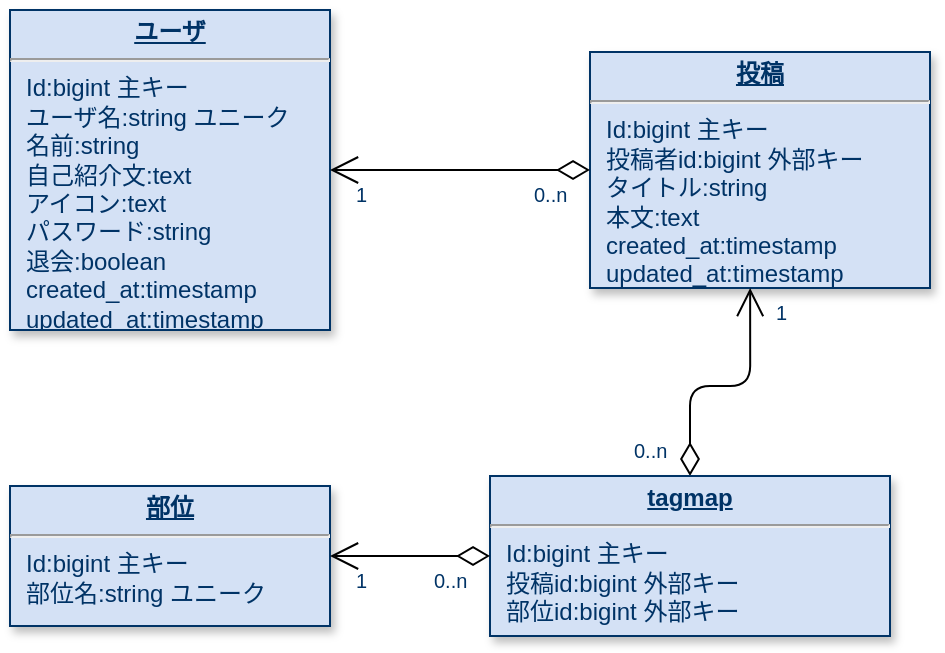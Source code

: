 <mxfile version="11.1.4" type="device"><diagram name="Page-1" id="efa7a0a1-bf9b-a30e-e6df-94a7791c09e9"><mxGraphModel dx="356" dy="685" grid="1" gridSize="10" guides="1" tooltips="1" connect="1" arrows="1" fold="1" page="1" pageScale="1" pageWidth="826" pageHeight="1169" background="#ffffff" math="0" shadow="0"><root><mxCell id="0"/><mxCell id="1" parent="0"/><mxCell id="22" value="&lt;p style=&quot;margin: 0px ; margin-top: 4px ; text-align: center ; text-decoration: underline&quot;&gt;&lt;b&gt;ユーザ&lt;/b&gt;&lt;/p&gt;&lt;hr&gt;&lt;p style=&quot;margin: 0px ; margin-left: 8px&quot;&gt;Id:bigint 主キー&lt;/p&gt;&lt;p style=&quot;margin: 0px ; margin-left: 8px&quot;&gt;ユーザ名:string ユニーク&lt;/p&gt;&lt;p style=&quot;margin: 0px ; margin-left: 8px&quot;&gt;名前:string&lt;/p&gt;&lt;p style=&quot;margin: 0px ; margin-left: 8px&quot;&gt;自己紹介文:text&lt;/p&gt;&lt;p style=&quot;margin: 0px ; margin-left: 8px&quot;&gt;アイコン:text&lt;/p&gt;&lt;p style=&quot;margin: 0px ; margin-left: 8px&quot;&gt;パスワード:string&lt;/p&gt;&lt;p style=&quot;margin: 0px ; margin-left: 8px&quot;&gt;退会:boolean&lt;/p&gt;&lt;p style=&quot;margin: 0px ; margin-left: 8px&quot;&gt;created_at:timestamp&lt;/p&gt;&lt;p style=&quot;margin: 0px ; margin-left: 8px&quot;&gt;updated_at:timestamp&lt;/p&gt;&lt;p style=&quot;margin: 0px ; margin-left: 8px&quot;&gt;&lt;br&gt;&lt;/p&gt;" style="verticalAlign=top;align=left;overflow=fill;fontSize=12;fontFamily=Helvetica;html=1;strokeColor=#003366;shadow=1;fillColor=#D4E1F5;fontColor=#003366" parent="1" vertex="1"><mxGeometry x="1020" y="52" width="160" height="160" as="geometry"/></mxCell><mxCell id="27" value="&lt;p style=&quot;margin: 0px ; margin-top: 4px ; text-align: center ; text-decoration: underline&quot;&gt;&lt;b&gt;投稿&lt;/b&gt;&lt;/p&gt;&lt;hr&gt;&lt;p style=&quot;margin: 0px ; margin-left: 8px&quot;&gt;Id:bigint 主キー&lt;br&gt;&lt;/p&gt;&lt;p style=&quot;margin: 0px ; margin-left: 8px&quot;&gt;投稿者id:bigint 外部キー&lt;/p&gt;&lt;p style=&quot;margin: 0px ; margin-left: 8px&quot;&gt;タイトル:string&lt;/p&gt;&lt;p style=&quot;margin: 0px ; margin-left: 8px&quot;&gt;本文:text&lt;/p&gt;&lt;p style=&quot;margin: 0px 0px 0px 8px&quot;&gt;created_at:timestamp&lt;/p&gt;&lt;p style=&quot;margin: 0px 0px 0px 8px&quot;&gt;updated_at:timestamp&lt;/p&gt;&lt;p style=&quot;margin: 0px ; margin-left: 8px&quot;&gt;&lt;br&gt;&lt;/p&gt;" style="verticalAlign=top;align=left;overflow=fill;fontSize=12;fontFamily=Helvetica;html=1;strokeColor=#003366;shadow=1;fillColor=#D4E1F5;fontColor=#003366" parent="1" vertex="1"><mxGeometry x="1310" y="73" width="170" height="118" as="geometry"/></mxCell><mxCell id="84" value="" style="endArrow=open;endSize=12;startArrow=diamondThin;startSize=14;startFill=0;edgeStyle=orthogonalEdgeStyle" parent="1" source="27" target="22" edge="1"><mxGeometry x="1529.36" y="-220" as="geometry"><mxPoint x="1529.36" y="-220" as="sourcePoint"/><mxPoint x="1689.36" y="-220" as="targetPoint"/></mxGeometry></mxCell><mxCell id="85" value="0..n" style="resizable=0;align=left;verticalAlign=top;labelBackgroundColor=#ffffff;fontSize=10;strokeColor=#003366;shadow=1;fillColor=#D4E1F5;fontColor=#003366" parent="84" connectable="0" vertex="1"><mxGeometry x="-1" relative="1" as="geometry"><mxPoint x="-30" as="offset"/></mxGeometry></mxCell><mxCell id="86" value="1" style="resizable=0;align=right;verticalAlign=top;labelBackgroundColor=#ffffff;fontSize=10;strokeColor=#003366;shadow=1;fillColor=#D4E1F5;fontColor=#003366" parent="84" connectable="0" vertex="1"><mxGeometry x="1" relative="1" as="geometry"><mxPoint x="20" y="2.728e-13" as="offset"/></mxGeometry></mxCell><mxCell id="ysG7i7MHXdvTjI07wSzY-114" style="edgeStyle=orthogonalEdgeStyle;rounded=0;orthogonalLoop=1;jettySize=auto;html=1;exitX=0.5;exitY=1;exitDx=0;exitDy=0;" parent="1" source="27" target="27" edge="1"><mxGeometry relative="1" as="geometry"/></mxCell><mxCell id="5gkSSGSh2bN_nLGYTwh0-100" value="&lt;p style=&quot;margin: 0px ; margin-top: 4px ; text-align: center ; text-decoration: underline&quot;&gt;&lt;b&gt;部位&lt;/b&gt;&lt;/p&gt;&lt;hr&gt;&lt;p style=&quot;margin: 0px ; margin-left: 8px&quot;&gt;Id:bigint 主キー&lt;br&gt;&lt;/p&gt;&lt;p style=&quot;margin: 0px ; margin-left: 8px&quot;&gt;部位名:string ユニーク&lt;/p&gt;&lt;p style=&quot;margin: 0px ; margin-left: 8px&quot;&gt;&lt;br&gt;&lt;/p&gt;" style="verticalAlign=top;align=left;overflow=fill;fontSize=12;fontFamily=Helvetica;html=1;strokeColor=#003366;shadow=1;fillColor=#D4E1F5;fontColor=#003366" vertex="1" parent="1"><mxGeometry x="1020" y="290" width="160" height="70" as="geometry"/></mxCell><mxCell id="5gkSSGSh2bN_nLGYTwh0-101" value="" style="endArrow=open;endSize=12;startArrow=diamondThin;startSize=14;startFill=0;edgeStyle=orthogonalEdgeStyle;entryX=0.471;entryY=1;entryDx=0;entryDy=0;entryPerimeter=0;exitX=0.5;exitY=0;exitDx=0;exitDy=0;" edge="1" parent="1" source="5gkSSGSh2bN_nLGYTwh0-104" target="27"><mxGeometry x="1695.36" y="-85" as="geometry"><mxPoint x="1316" y="260" as="sourcePoint"/><mxPoint x="1383" y="180" as="targetPoint"/><Array as="points"><mxPoint x="1360" y="240"/><mxPoint x="1390" y="240"/></Array></mxGeometry></mxCell><mxCell id="5gkSSGSh2bN_nLGYTwh0-102" value="0..n" style="resizable=0;align=left;verticalAlign=top;labelBackgroundColor=#ffffff;fontSize=10;strokeColor=#003366;shadow=1;fillColor=#D4E1F5;fontColor=#003366" connectable="0" vertex="1" parent="5gkSSGSh2bN_nLGYTwh0-101"><mxGeometry x="-1" relative="1" as="geometry"><mxPoint x="-30" y="-25" as="offset"/></mxGeometry></mxCell><mxCell id="5gkSSGSh2bN_nLGYTwh0-103" value="1" style="resizable=0;align=right;verticalAlign=top;labelBackgroundColor=#ffffff;fontSize=10;strokeColor=#003366;shadow=1;fillColor=#D4E1F5;fontColor=#003366" connectable="0" vertex="1" parent="5gkSSGSh2bN_nLGYTwh0-101"><mxGeometry x="1" relative="1" as="geometry"><mxPoint x="20" y="2.728e-13" as="offset"/></mxGeometry></mxCell><mxCell id="5gkSSGSh2bN_nLGYTwh0-104" value="&lt;p style=&quot;margin: 0px ; margin-top: 4px ; text-align: center ; text-decoration: underline&quot;&gt;&lt;b&gt;tagmap&lt;/b&gt;&lt;/p&gt;&lt;hr&gt;&lt;p style=&quot;margin: 0px ; margin-left: 8px&quot;&gt;Id:bigint 主キー&lt;br&gt;&lt;/p&gt;&lt;p style=&quot;margin: 0px ; margin-left: 8px&quot;&gt;投稿id:bigint 外部キー&lt;/p&gt;&lt;p style=&quot;margin: 0px ; margin-left: 8px&quot;&gt;部位id:bigint 外部キー&lt;/p&gt;&lt;p style=&quot;margin: 0px ; margin-left: 8px&quot;&gt;&lt;br&gt;&lt;/p&gt;" style="verticalAlign=top;align=left;overflow=fill;fontSize=12;fontFamily=Helvetica;html=1;strokeColor=#003366;shadow=1;fillColor=#D4E1F5;fontColor=#003366" vertex="1" parent="1"><mxGeometry x="1260" y="285" width="200" height="80" as="geometry"/></mxCell><mxCell id="5gkSSGSh2bN_nLGYTwh0-105" value="" style="endArrow=open;endSize=12;startArrow=diamondThin;startSize=14;startFill=0;edgeStyle=orthogonalEdgeStyle;entryX=1;entryY=0.5;entryDx=0;entryDy=0;exitX=0;exitY=0.5;exitDx=0;exitDy=0;" edge="1" parent="1" source="5gkSSGSh2bN_nLGYTwh0-104" target="5gkSSGSh2bN_nLGYTwh0-100"><mxGeometry x="1554.36" y="70" as="geometry"><mxPoint x="1335" y="420" as="sourcePoint"/><mxPoint x="1205" y="420" as="targetPoint"/></mxGeometry></mxCell><mxCell id="5gkSSGSh2bN_nLGYTwh0-106" value="0..n" style="resizable=0;align=left;verticalAlign=top;labelBackgroundColor=#ffffff;fontSize=10;strokeColor=#003366;shadow=1;fillColor=#D4E1F5;fontColor=#003366" connectable="0" vertex="1" parent="5gkSSGSh2bN_nLGYTwh0-105"><mxGeometry x="-1" relative="1" as="geometry"><mxPoint x="-30" as="offset"/></mxGeometry></mxCell><mxCell id="5gkSSGSh2bN_nLGYTwh0-107" value="1" style="resizable=0;align=right;verticalAlign=top;labelBackgroundColor=#ffffff;fontSize=10;strokeColor=#003366;shadow=1;fillColor=#D4E1F5;fontColor=#003366" connectable="0" vertex="1" parent="5gkSSGSh2bN_nLGYTwh0-105"><mxGeometry x="1" relative="1" as="geometry"><mxPoint x="20" y="2.728e-13" as="offset"/></mxGeometry></mxCell></root></mxGraphModel></diagram></mxfile>
